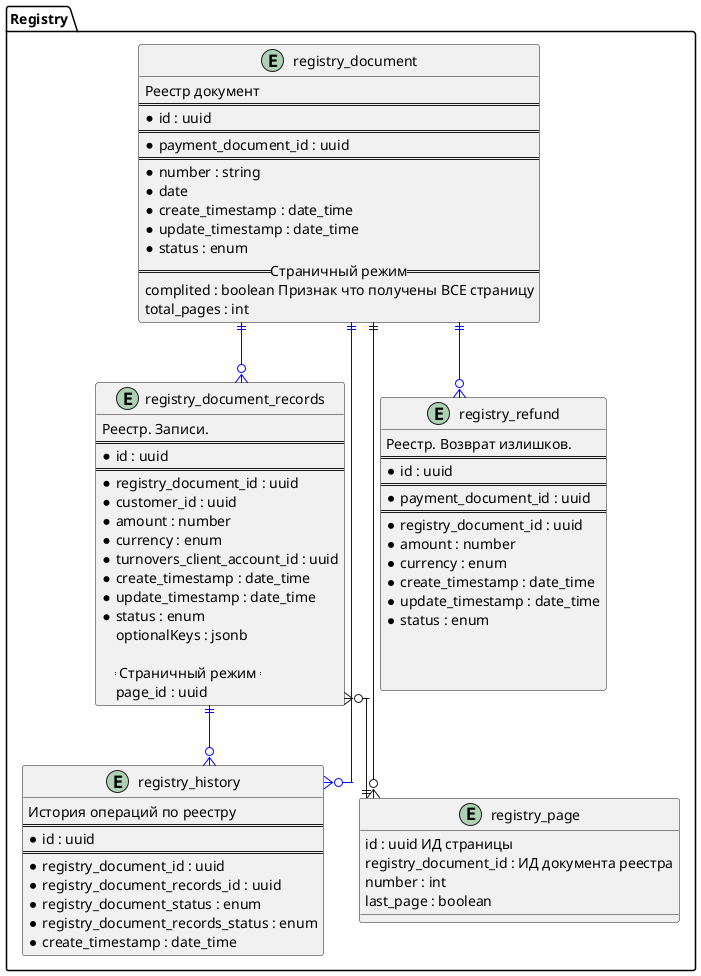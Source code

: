 @startuml
skinparam linetype ortho
namespace Registry {
entity registry_document {
Реестр документ
==
* id : uuid
==
* payment_document_id : uuid
==
* number : string
* date
* create_timestamp : date_time
* update_timestamp : date_time
* status : enum
== Страничный режим ==
    complited : boolean Признак что получены ВСЕ страницу
    total_pages : int
}
entity registry_history {
История операций по реестру
==
* id : uuid
==
* registry_document_id : uuid
* registry_document_records_id : uuid
* registry_document_status : enum
* registry_document_records_status : enum
* create_timestamp : date_time
}


entity registry_document_records {
Реестр. Записи.
==
* id : uuid
==
* registry_document_id : uuid
* customer_id : uuid
* amount : number
* currency : enum
* turnovers_client_account_id : uuid
* create_timestamp : date_time
* update_timestamp : date_time
* status : enum
  optionalKeys : jsonb

  == Страничный режим ==
  page_id : uuid
}

entity registry_refund {
Реестр. Возврат излишков.
==
* id : uuid
==
* payment_document_id : uuid
==
* registry_document_id : uuid
* amount : number
* currency : enum
* create_timestamp : date_time
* update_timestamp : date_time
* status : enum



}


entity registry_page {
id : uuid ИД страницы
registry_document_id : ИД документа реестра
number : int
last_page : boolean

}
}

registry_document ||--o{ registry_history #blue
registry_document ||--o{ registry_document_records #blue
registry_document ||--o{ registry_refund #blue
registry_document_records ||--o{ registry_history #blue

registry_page  }o--|| registry_document
registry_document_records  }o--|| registry_page


@enduml
